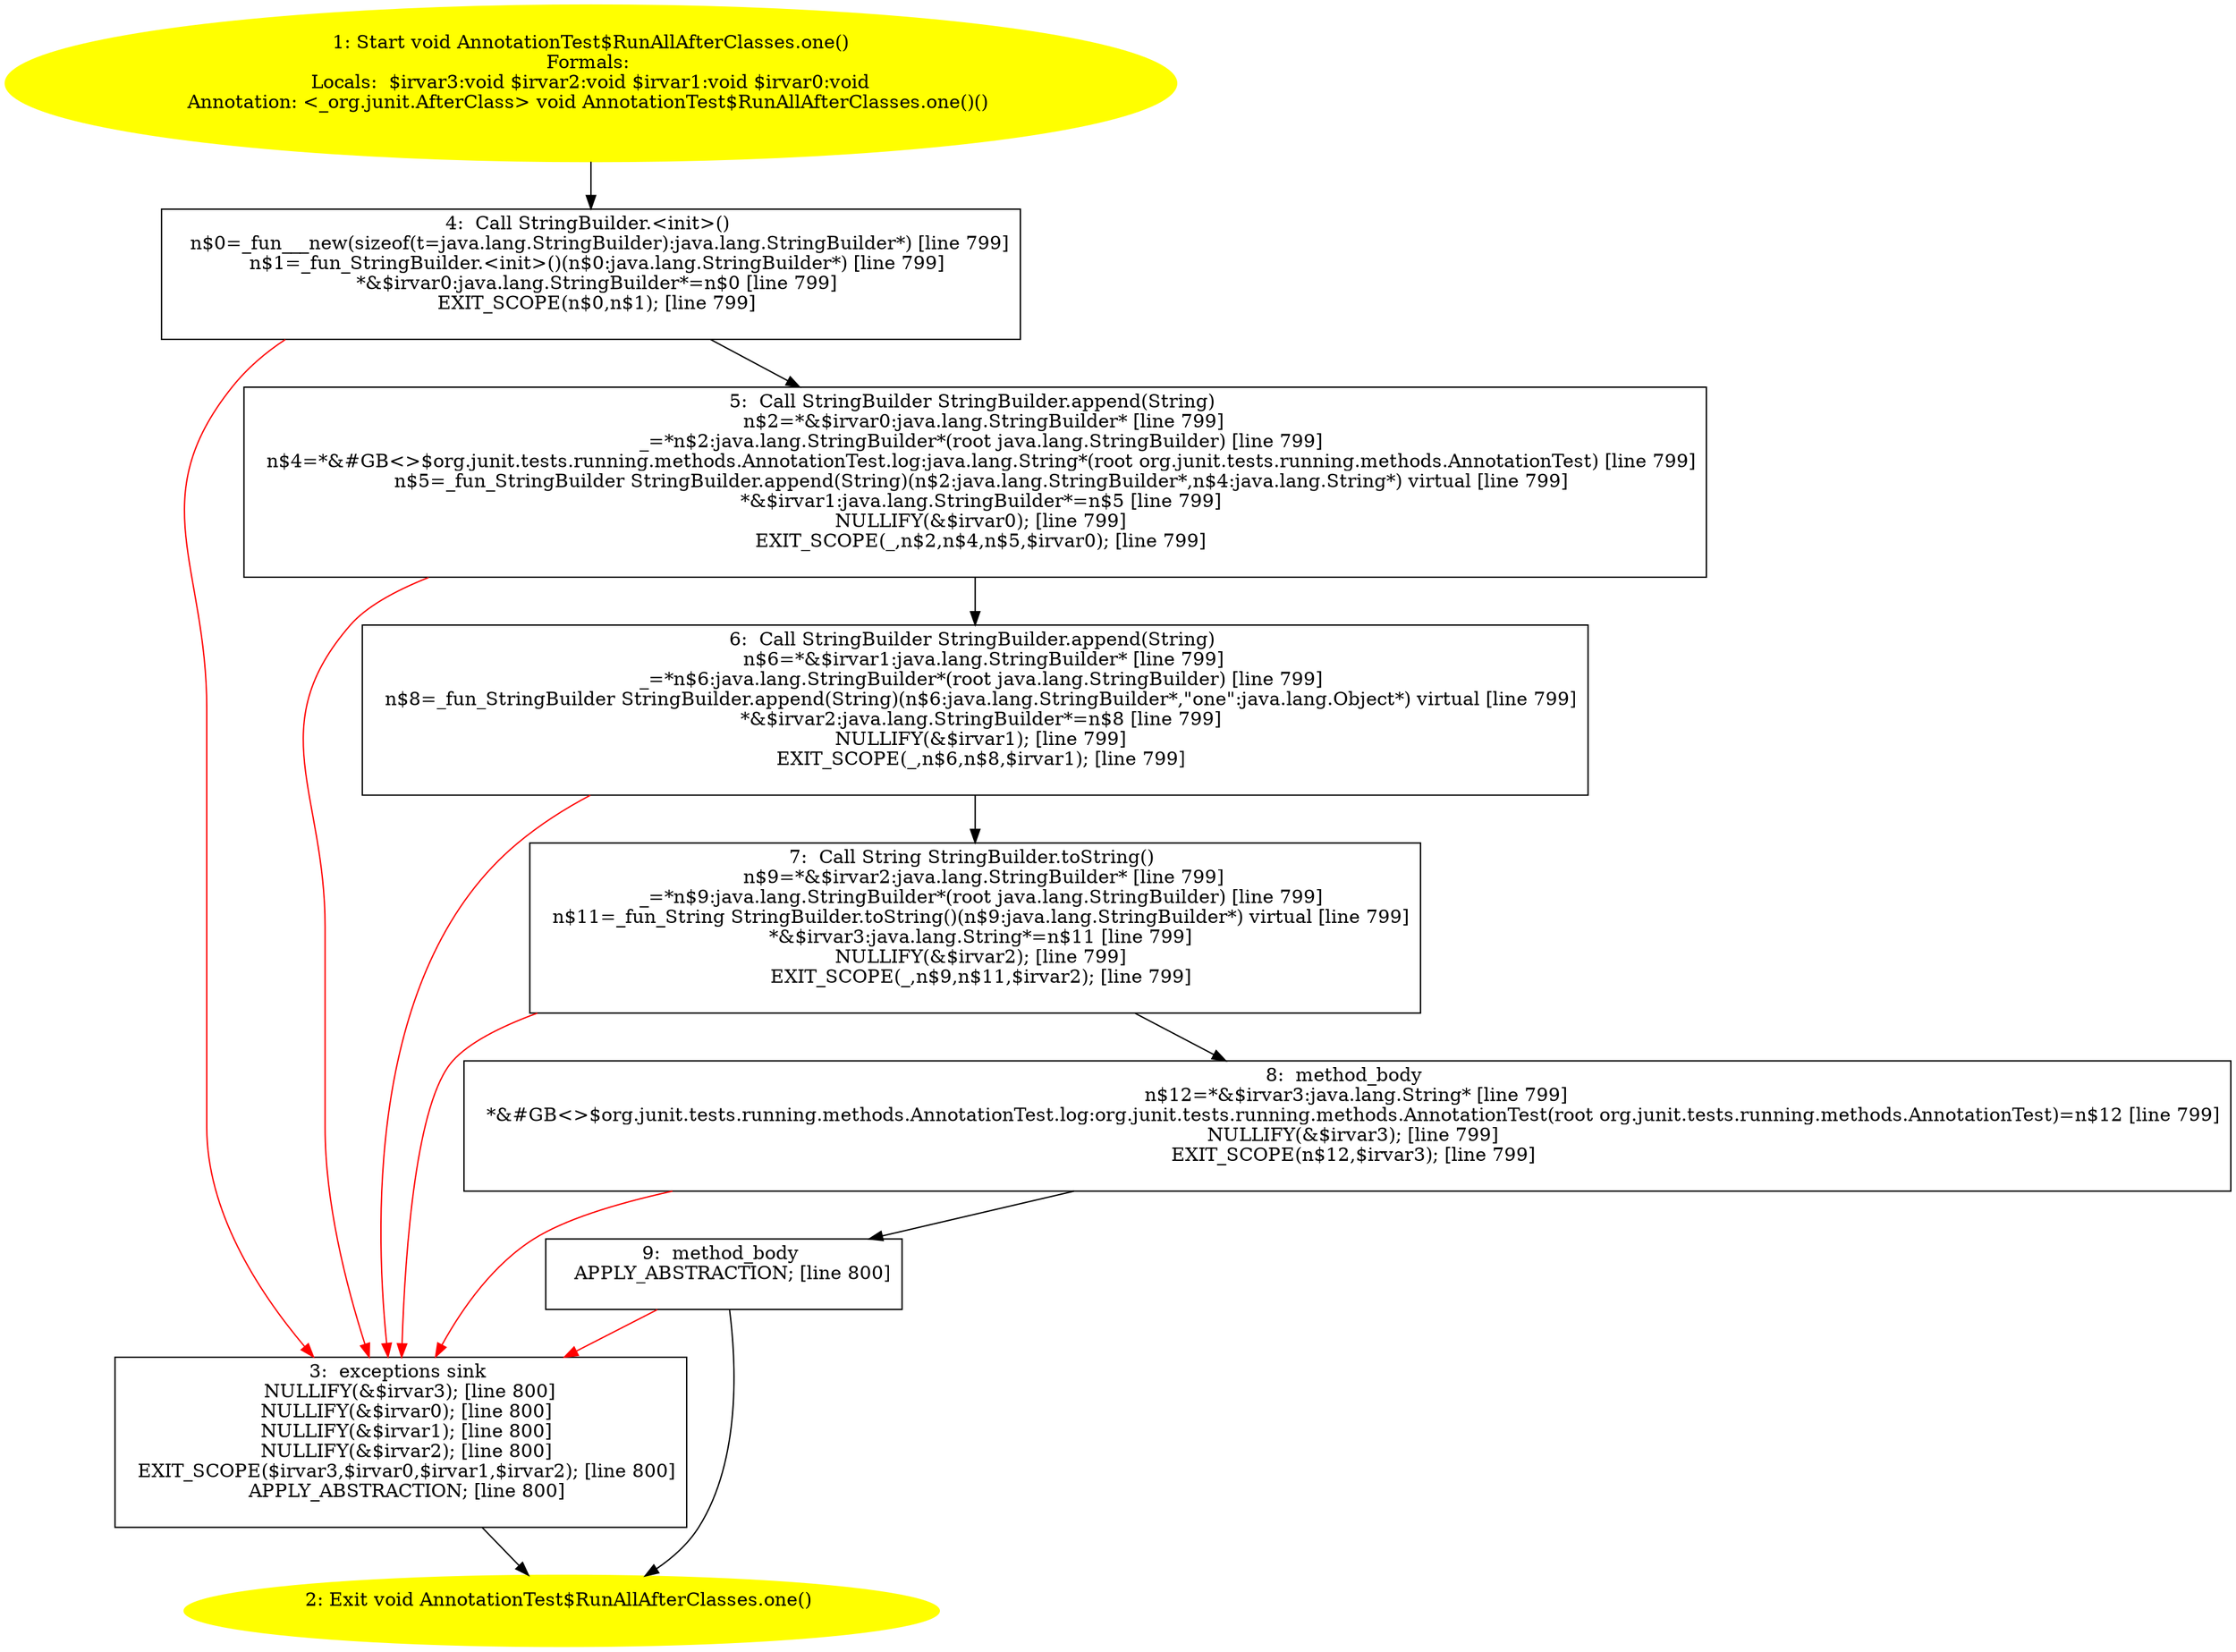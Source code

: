 /* @generated */
digraph cfg {
"org.junit.tests.running.methods.AnnotationTest$RunAllAfterClasses.one():void.51233fcd434878f58e4073b3d0f1b65b_1" [label="1: Start void AnnotationTest$RunAllAfterClasses.one()\nFormals: \nLocals:  $irvar3:void $irvar2:void $irvar1:void $irvar0:void\nAnnotation: <_org.junit.AfterClass> void AnnotationTest$RunAllAfterClasses.one()() \n  " color=yellow style=filled]
	

	 "org.junit.tests.running.methods.AnnotationTest$RunAllAfterClasses.one():void.51233fcd434878f58e4073b3d0f1b65b_1" -> "org.junit.tests.running.methods.AnnotationTest$RunAllAfterClasses.one():void.51233fcd434878f58e4073b3d0f1b65b_4" ;
"org.junit.tests.running.methods.AnnotationTest$RunAllAfterClasses.one():void.51233fcd434878f58e4073b3d0f1b65b_2" [label="2: Exit void AnnotationTest$RunAllAfterClasses.one() \n  " color=yellow style=filled]
	

"org.junit.tests.running.methods.AnnotationTest$RunAllAfterClasses.one():void.51233fcd434878f58e4073b3d0f1b65b_3" [label="3:  exceptions sink \n   NULLIFY(&$irvar3); [line 800]\n  NULLIFY(&$irvar0); [line 800]\n  NULLIFY(&$irvar1); [line 800]\n  NULLIFY(&$irvar2); [line 800]\n  EXIT_SCOPE($irvar3,$irvar0,$irvar1,$irvar2); [line 800]\n  APPLY_ABSTRACTION; [line 800]\n " shape="box"]
	

	 "org.junit.tests.running.methods.AnnotationTest$RunAllAfterClasses.one():void.51233fcd434878f58e4073b3d0f1b65b_3" -> "org.junit.tests.running.methods.AnnotationTest$RunAllAfterClasses.one():void.51233fcd434878f58e4073b3d0f1b65b_2" ;
"org.junit.tests.running.methods.AnnotationTest$RunAllAfterClasses.one():void.51233fcd434878f58e4073b3d0f1b65b_4" [label="4:  Call StringBuilder.<init>() \n   n$0=_fun___new(sizeof(t=java.lang.StringBuilder):java.lang.StringBuilder*) [line 799]\n  n$1=_fun_StringBuilder.<init>()(n$0:java.lang.StringBuilder*) [line 799]\n  *&$irvar0:java.lang.StringBuilder*=n$0 [line 799]\n  EXIT_SCOPE(n$0,n$1); [line 799]\n " shape="box"]
	

	 "org.junit.tests.running.methods.AnnotationTest$RunAllAfterClasses.one():void.51233fcd434878f58e4073b3d0f1b65b_4" -> "org.junit.tests.running.methods.AnnotationTest$RunAllAfterClasses.one():void.51233fcd434878f58e4073b3d0f1b65b_5" ;
	 "org.junit.tests.running.methods.AnnotationTest$RunAllAfterClasses.one():void.51233fcd434878f58e4073b3d0f1b65b_4" -> "org.junit.tests.running.methods.AnnotationTest$RunAllAfterClasses.one():void.51233fcd434878f58e4073b3d0f1b65b_3" [color="red" ];
"org.junit.tests.running.methods.AnnotationTest$RunAllAfterClasses.one():void.51233fcd434878f58e4073b3d0f1b65b_5" [label="5:  Call StringBuilder StringBuilder.append(String) \n   n$2=*&$irvar0:java.lang.StringBuilder* [line 799]\n  _=*n$2:java.lang.StringBuilder*(root java.lang.StringBuilder) [line 799]\n  n$4=*&#GB<>$org.junit.tests.running.methods.AnnotationTest.log:java.lang.String*(root org.junit.tests.running.methods.AnnotationTest) [line 799]\n  n$5=_fun_StringBuilder StringBuilder.append(String)(n$2:java.lang.StringBuilder*,n$4:java.lang.String*) virtual [line 799]\n  *&$irvar1:java.lang.StringBuilder*=n$5 [line 799]\n  NULLIFY(&$irvar0); [line 799]\n  EXIT_SCOPE(_,n$2,n$4,n$5,$irvar0); [line 799]\n " shape="box"]
	

	 "org.junit.tests.running.methods.AnnotationTest$RunAllAfterClasses.one():void.51233fcd434878f58e4073b3d0f1b65b_5" -> "org.junit.tests.running.methods.AnnotationTest$RunAllAfterClasses.one():void.51233fcd434878f58e4073b3d0f1b65b_6" ;
	 "org.junit.tests.running.methods.AnnotationTest$RunAllAfterClasses.one():void.51233fcd434878f58e4073b3d0f1b65b_5" -> "org.junit.tests.running.methods.AnnotationTest$RunAllAfterClasses.one():void.51233fcd434878f58e4073b3d0f1b65b_3" [color="red" ];
"org.junit.tests.running.methods.AnnotationTest$RunAllAfterClasses.one():void.51233fcd434878f58e4073b3d0f1b65b_6" [label="6:  Call StringBuilder StringBuilder.append(String) \n   n$6=*&$irvar1:java.lang.StringBuilder* [line 799]\n  _=*n$6:java.lang.StringBuilder*(root java.lang.StringBuilder) [line 799]\n  n$8=_fun_StringBuilder StringBuilder.append(String)(n$6:java.lang.StringBuilder*,\"one\":java.lang.Object*) virtual [line 799]\n  *&$irvar2:java.lang.StringBuilder*=n$8 [line 799]\n  NULLIFY(&$irvar1); [line 799]\n  EXIT_SCOPE(_,n$6,n$8,$irvar1); [line 799]\n " shape="box"]
	

	 "org.junit.tests.running.methods.AnnotationTest$RunAllAfterClasses.one():void.51233fcd434878f58e4073b3d0f1b65b_6" -> "org.junit.tests.running.methods.AnnotationTest$RunAllAfterClasses.one():void.51233fcd434878f58e4073b3d0f1b65b_7" ;
	 "org.junit.tests.running.methods.AnnotationTest$RunAllAfterClasses.one():void.51233fcd434878f58e4073b3d0f1b65b_6" -> "org.junit.tests.running.methods.AnnotationTest$RunAllAfterClasses.one():void.51233fcd434878f58e4073b3d0f1b65b_3" [color="red" ];
"org.junit.tests.running.methods.AnnotationTest$RunAllAfterClasses.one():void.51233fcd434878f58e4073b3d0f1b65b_7" [label="7:  Call String StringBuilder.toString() \n   n$9=*&$irvar2:java.lang.StringBuilder* [line 799]\n  _=*n$9:java.lang.StringBuilder*(root java.lang.StringBuilder) [line 799]\n  n$11=_fun_String StringBuilder.toString()(n$9:java.lang.StringBuilder*) virtual [line 799]\n  *&$irvar3:java.lang.String*=n$11 [line 799]\n  NULLIFY(&$irvar2); [line 799]\n  EXIT_SCOPE(_,n$9,n$11,$irvar2); [line 799]\n " shape="box"]
	

	 "org.junit.tests.running.methods.AnnotationTest$RunAllAfterClasses.one():void.51233fcd434878f58e4073b3d0f1b65b_7" -> "org.junit.tests.running.methods.AnnotationTest$RunAllAfterClasses.one():void.51233fcd434878f58e4073b3d0f1b65b_8" ;
	 "org.junit.tests.running.methods.AnnotationTest$RunAllAfterClasses.one():void.51233fcd434878f58e4073b3d0f1b65b_7" -> "org.junit.tests.running.methods.AnnotationTest$RunAllAfterClasses.one():void.51233fcd434878f58e4073b3d0f1b65b_3" [color="red" ];
"org.junit.tests.running.methods.AnnotationTest$RunAllAfterClasses.one():void.51233fcd434878f58e4073b3d0f1b65b_8" [label="8:  method_body \n   n$12=*&$irvar3:java.lang.String* [line 799]\n  *&#GB<>$org.junit.tests.running.methods.AnnotationTest.log:org.junit.tests.running.methods.AnnotationTest(root org.junit.tests.running.methods.AnnotationTest)=n$12 [line 799]\n  NULLIFY(&$irvar3); [line 799]\n  EXIT_SCOPE(n$12,$irvar3); [line 799]\n " shape="box"]
	

	 "org.junit.tests.running.methods.AnnotationTest$RunAllAfterClasses.one():void.51233fcd434878f58e4073b3d0f1b65b_8" -> "org.junit.tests.running.methods.AnnotationTest$RunAllAfterClasses.one():void.51233fcd434878f58e4073b3d0f1b65b_9" ;
	 "org.junit.tests.running.methods.AnnotationTest$RunAllAfterClasses.one():void.51233fcd434878f58e4073b3d0f1b65b_8" -> "org.junit.tests.running.methods.AnnotationTest$RunAllAfterClasses.one():void.51233fcd434878f58e4073b3d0f1b65b_3" [color="red" ];
"org.junit.tests.running.methods.AnnotationTest$RunAllAfterClasses.one():void.51233fcd434878f58e4073b3d0f1b65b_9" [label="9:  method_body \n   APPLY_ABSTRACTION; [line 800]\n " shape="box"]
	

	 "org.junit.tests.running.methods.AnnotationTest$RunAllAfterClasses.one():void.51233fcd434878f58e4073b3d0f1b65b_9" -> "org.junit.tests.running.methods.AnnotationTest$RunAllAfterClasses.one():void.51233fcd434878f58e4073b3d0f1b65b_2" ;
	 "org.junit.tests.running.methods.AnnotationTest$RunAllAfterClasses.one():void.51233fcd434878f58e4073b3d0f1b65b_9" -> "org.junit.tests.running.methods.AnnotationTest$RunAllAfterClasses.one():void.51233fcd434878f58e4073b3d0f1b65b_3" [color="red" ];
}
